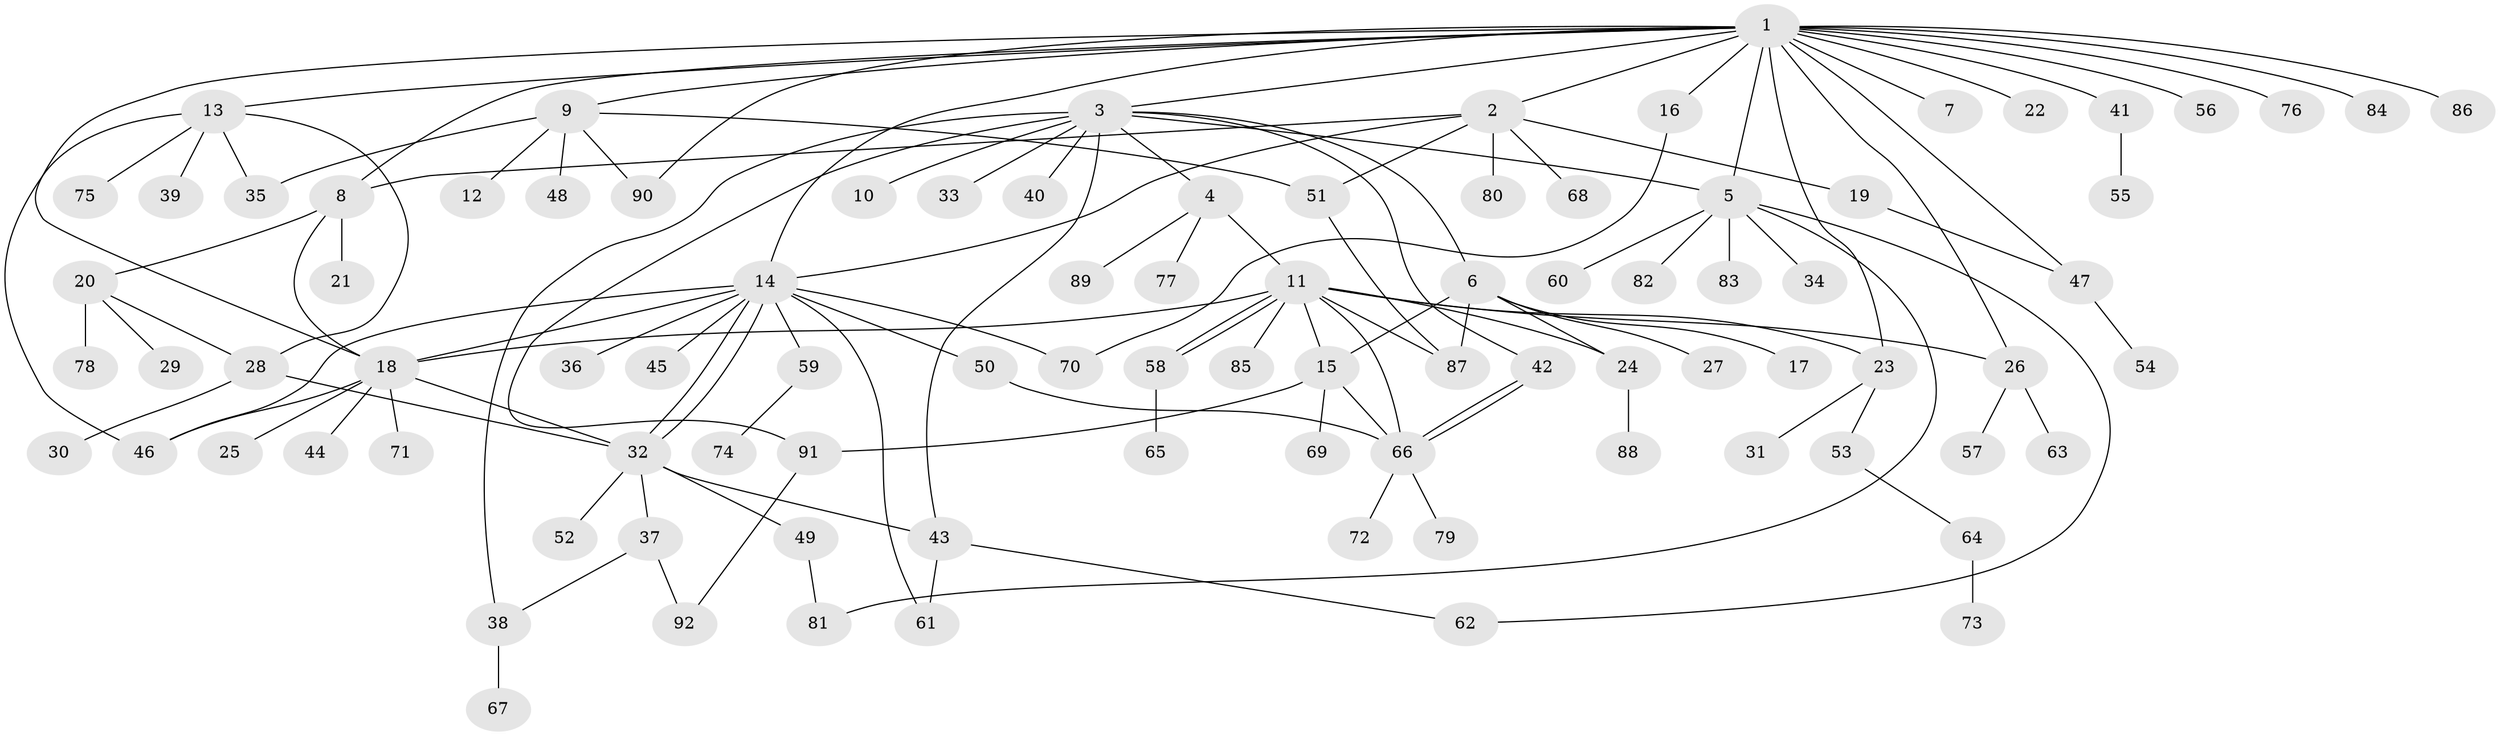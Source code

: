// coarse degree distribution, {18: 0.027777777777777776, 7: 0.027777777777777776, 10: 0.027777777777777776, 4: 0.027777777777777776, 6: 0.05555555555555555, 1: 0.5, 5: 0.08333333333333333, 9: 0.05555555555555555, 3: 0.05555555555555555, 2: 0.1388888888888889}
// Generated by graph-tools (version 1.1) at 2025/18/03/04/25 18:18:26]
// undirected, 92 vertices, 126 edges
graph export_dot {
graph [start="1"]
  node [color=gray90,style=filled];
  1;
  2;
  3;
  4;
  5;
  6;
  7;
  8;
  9;
  10;
  11;
  12;
  13;
  14;
  15;
  16;
  17;
  18;
  19;
  20;
  21;
  22;
  23;
  24;
  25;
  26;
  27;
  28;
  29;
  30;
  31;
  32;
  33;
  34;
  35;
  36;
  37;
  38;
  39;
  40;
  41;
  42;
  43;
  44;
  45;
  46;
  47;
  48;
  49;
  50;
  51;
  52;
  53;
  54;
  55;
  56;
  57;
  58;
  59;
  60;
  61;
  62;
  63;
  64;
  65;
  66;
  67;
  68;
  69;
  70;
  71;
  72;
  73;
  74;
  75;
  76;
  77;
  78;
  79;
  80;
  81;
  82;
  83;
  84;
  85;
  86;
  87;
  88;
  89;
  90;
  91;
  92;
  1 -- 2;
  1 -- 3;
  1 -- 5;
  1 -- 7;
  1 -- 8;
  1 -- 9;
  1 -- 13;
  1 -- 14;
  1 -- 16;
  1 -- 18;
  1 -- 22;
  1 -- 23;
  1 -- 26;
  1 -- 41;
  1 -- 47;
  1 -- 56;
  1 -- 76;
  1 -- 84;
  1 -- 86;
  1 -- 90;
  2 -- 8;
  2 -- 14;
  2 -- 19;
  2 -- 51;
  2 -- 68;
  2 -- 80;
  3 -- 4;
  3 -- 5;
  3 -- 6;
  3 -- 10;
  3 -- 33;
  3 -- 38;
  3 -- 40;
  3 -- 42;
  3 -- 43;
  3 -- 91;
  4 -- 11;
  4 -- 77;
  4 -- 89;
  5 -- 34;
  5 -- 60;
  5 -- 62;
  5 -- 81;
  5 -- 82;
  5 -- 83;
  6 -- 15;
  6 -- 17;
  6 -- 24;
  6 -- 27;
  6 -- 87;
  8 -- 18;
  8 -- 20;
  8 -- 21;
  9 -- 12;
  9 -- 35;
  9 -- 48;
  9 -- 51;
  9 -- 90;
  11 -- 15;
  11 -- 18;
  11 -- 23;
  11 -- 24;
  11 -- 26;
  11 -- 58;
  11 -- 58;
  11 -- 66;
  11 -- 85;
  11 -- 87;
  13 -- 28;
  13 -- 35;
  13 -- 39;
  13 -- 46;
  13 -- 75;
  14 -- 18;
  14 -- 32;
  14 -- 32;
  14 -- 36;
  14 -- 45;
  14 -- 46;
  14 -- 50;
  14 -- 59;
  14 -- 61;
  14 -- 70;
  15 -- 66;
  15 -- 69;
  15 -- 91;
  16 -- 70;
  18 -- 25;
  18 -- 32;
  18 -- 44;
  18 -- 46;
  18 -- 71;
  19 -- 47;
  20 -- 28;
  20 -- 29;
  20 -- 78;
  23 -- 31;
  23 -- 53;
  24 -- 88;
  26 -- 57;
  26 -- 63;
  28 -- 30;
  28 -- 32;
  32 -- 37;
  32 -- 43;
  32 -- 49;
  32 -- 52;
  37 -- 38;
  37 -- 92;
  38 -- 67;
  41 -- 55;
  42 -- 66;
  42 -- 66;
  43 -- 61;
  43 -- 62;
  47 -- 54;
  49 -- 81;
  50 -- 66;
  51 -- 87;
  53 -- 64;
  58 -- 65;
  59 -- 74;
  64 -- 73;
  66 -- 72;
  66 -- 79;
  91 -- 92;
}
